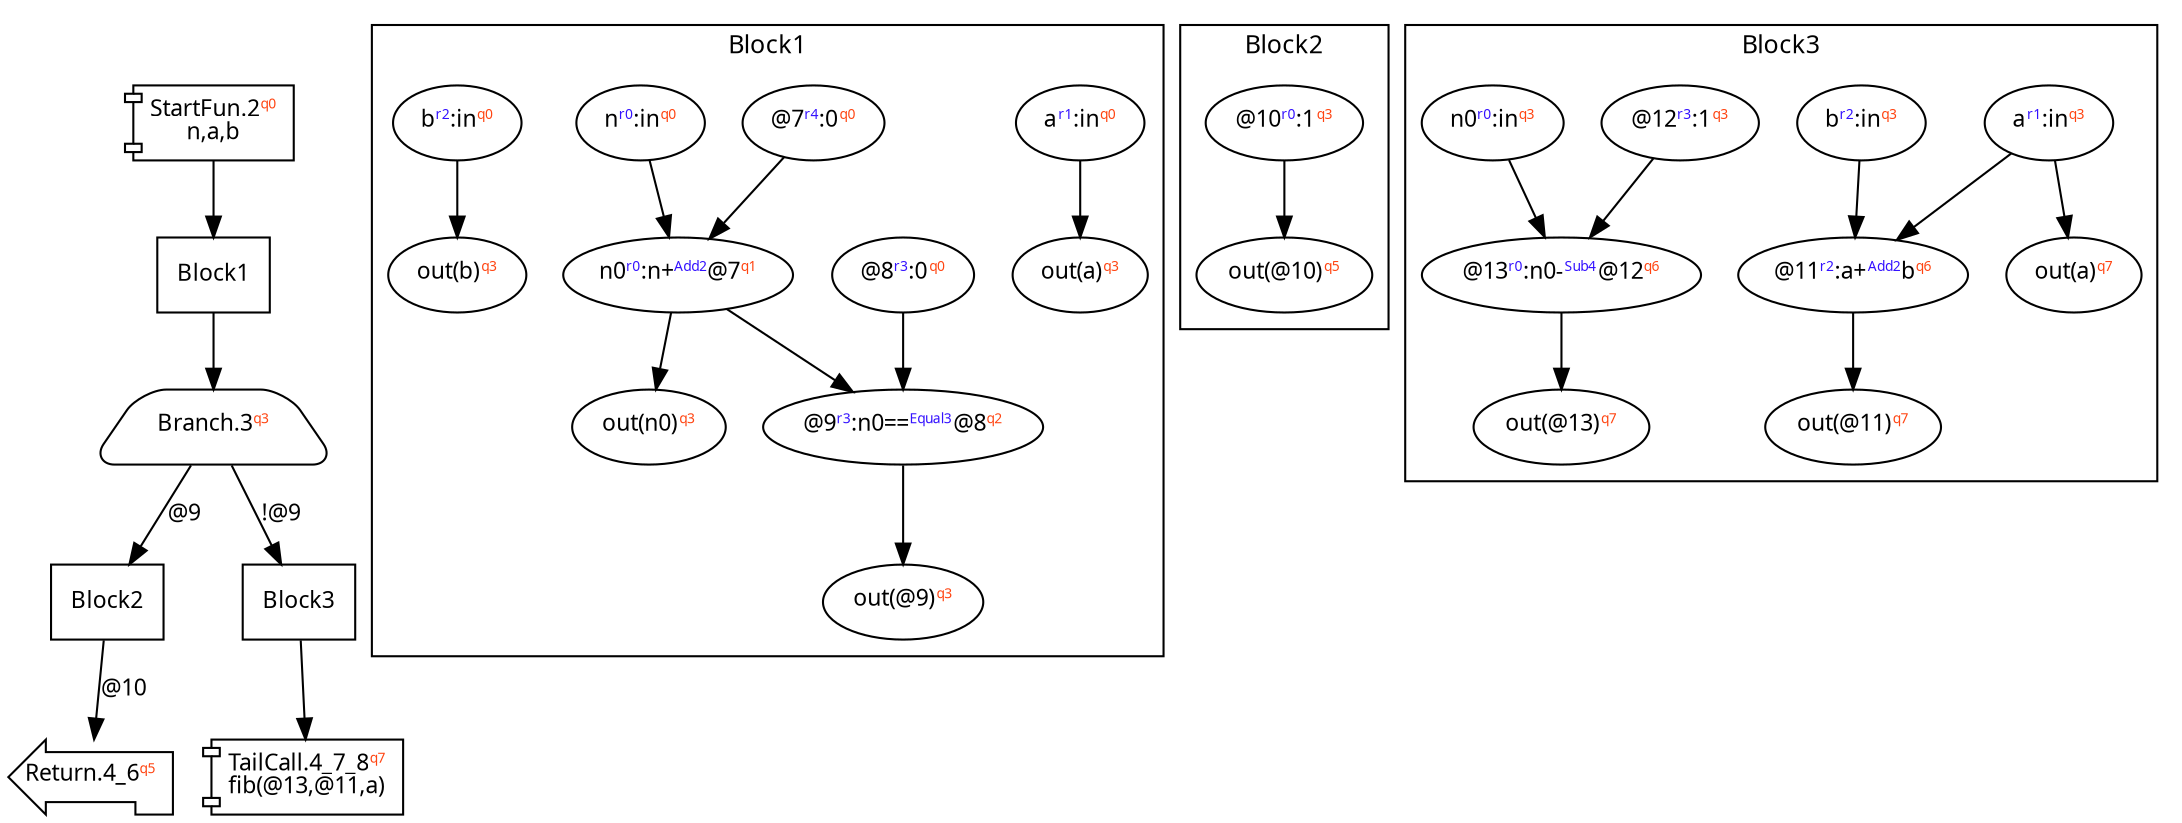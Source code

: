 digraph Program_ {
graph [fontname = "Monaco", fontsize = 12, ranksep = 0.5];
node [shape = box, fontname = "Monaco", fontsize = 11; colorscheme = pastel19];
edge [fontname = "Monaco", fontsize = 11; colorscheme = pastel19];
Jump2[label = <StartFun.2<font color="#ff4411" point-size="8"><sup>q0</sup></font><br/>n,a,b>; shape = component];
Jump2 -> Block1;
Jump3[
  label = <Branch.3<font color="#ff4411" point-size="8"><sup>q3</sup></font>>;
  shape = trapezium; style = rounded;
];
Block1 -> Jump3;
Jump3 -> Block2 [label="@9"];
Jump3 -> Block3 [label="!@9"];
Jump4_6[label = <Return.4_6<font color="#ff4411" point-size="8"><sup>q5</sup></font>>; shape = lpromoter];
Block2 -> Jump4_6 [label="@10"];
Jump4_7_8[label = <TailCall.4_7_8<font color="#ff4411" point-size="8"><sup>q7</sup></font><br/>fib(@13,@11,a)>; shape = component];
Block3 -> Jump4_7_8;
Block1 [label = "Block1"];
Block2 [label = "Block2"];
Block3 [label = "Block3"];
subgraph cluster_dfg_Block1{
node [shape = oval];
label = "Block1";
ndBlock1_0 [label=<a<font color="#3311ff" point-size="8"><sup>r1</sup></font>:in<font color="#ff4411" point-size="8"><sup>q0</sup></font>>];ndBlock1_1 [label=<@8<font color="#3311ff" point-size="8"><sup>r3</sup></font>:0<font color="#ff4411" point-size="8"><sup>q0</sup></font>>];ndBlock1_2 [label=<out(a)<font color="#ff4411" point-size="8"><sup>q3</sup></font>>];ndBlock1_3 [label=<@7<font color="#3311ff" point-size="8"><sup>r4</sup></font>:0<font color="#ff4411" point-size="8"><sup>q0</sup></font>>];ndBlock1_4 [label=<out(@9)<font color="#ff4411" point-size="8"><sup>q3</sup></font>>];ndBlock1_5 [label=<out(n0)<font color="#ff4411" point-size="8"><sup>q3</sup></font>>];ndBlock1_6 [label=<n<font color="#3311ff" point-size="8"><sup>r0</sup></font>:in<font color="#ff4411" point-size="8"><sup>q0</sup></font>>];ndBlock1_7 [label=<@9<font color="#3311ff" point-size="8"><sup>r3</sup></font>:n0==<font color="#3311ff" point-size="8"><sup>Equal3</sup></font>@8<font color="#ff4411" point-size="8"><sup>q2</sup></font>>];ndBlock1_8 [label=<out(b)<font color="#ff4411" point-size="8"><sup>q3</sup></font>>];ndBlock1_9 [label=<b<font color="#3311ff" point-size="8"><sup>r2</sup></font>:in<font color="#ff4411" point-size="8"><sup>q0</sup></font>>];ndBlock1_10 [label=<n0<font color="#3311ff" point-size="8"><sup>r0</sup></font>:n+<font color="#3311ff" point-size="8"><sup>Add2</sup></font>@7<font color="#ff4411" point-size="8"><sup>q1</sup></font>>];ndBlock1_9 -> ndBlock1_8; ndBlock1_10 -> ndBlock1_5; ndBlock1_7 -> ndBlock1_4; ndBlock1_0 -> ndBlock1_2; ndBlock1_3 -> ndBlock1_10; ndBlock1_6 -> ndBlock1_10; ndBlock1_1 -> ndBlock1_7; ndBlock1_10 -> ndBlock1_7; }subgraph cluster_dfg_Block2{
node [shape = oval];
label = "Block2";
ndBlock2_0 [label=<@10<font color="#3311ff" point-size="8"><sup>r0</sup></font>:1<font color="#ff4411" point-size="8"><sup>q3</sup></font>>];ndBlock2_1 [label=<out(@10)<font color="#ff4411" point-size="8"><sup>q5</sup></font>>];ndBlock2_0 -> ndBlock2_1; }subgraph cluster_dfg_Block3{
node [shape = oval];
label = "Block3";
ndBlock3_0 [label=<@12<font color="#3311ff" point-size="8"><sup>r3</sup></font>:1<font color="#ff4411" point-size="8"><sup>q3</sup></font>>];ndBlock3_1 [label=<@11<font color="#3311ff" point-size="8"><sup>r2</sup></font>:a+<font color="#3311ff" point-size="8"><sup>Add2</sup></font>b<font color="#ff4411" point-size="8"><sup>q6</sup></font>>];ndBlock3_2 [label=<a<font color="#3311ff" point-size="8"><sup>r1</sup></font>:in<font color="#ff4411" point-size="8"><sup>q3</sup></font>>];ndBlock3_3 [label=<b<font color="#3311ff" point-size="8"><sup>r2</sup></font>:in<font color="#ff4411" point-size="8"><sup>q3</sup></font>>];ndBlock3_4 [label=<out(@13)<font color="#ff4411" point-size="8"><sup>q7</sup></font>>];ndBlock3_5 [label=<out(a)<font color="#ff4411" point-size="8"><sup>q7</sup></font>>];ndBlock3_6 [label=<n0<font color="#3311ff" point-size="8"><sup>r0</sup></font>:in<font color="#ff4411" point-size="8"><sup>q3</sup></font>>];ndBlock3_7 [label=<out(@11)<font color="#ff4411" point-size="8"><sup>q7</sup></font>>];ndBlock3_8 [label=<@13<font color="#3311ff" point-size="8"><sup>r0</sup></font>:n0-<font color="#3311ff" point-size="8"><sup>Sub4</sup></font>@12<font color="#ff4411" point-size="8"><sup>q6</sup></font>>];ndBlock3_1 -> ndBlock3_7; ndBlock3_2 -> ndBlock3_5; ndBlock3_0 -> ndBlock3_8; ndBlock3_6 -> ndBlock3_8; ndBlock3_2 -> ndBlock3_1; ndBlock3_3 -> ndBlock3_1; ndBlock3_8 -> ndBlock3_4; }}
